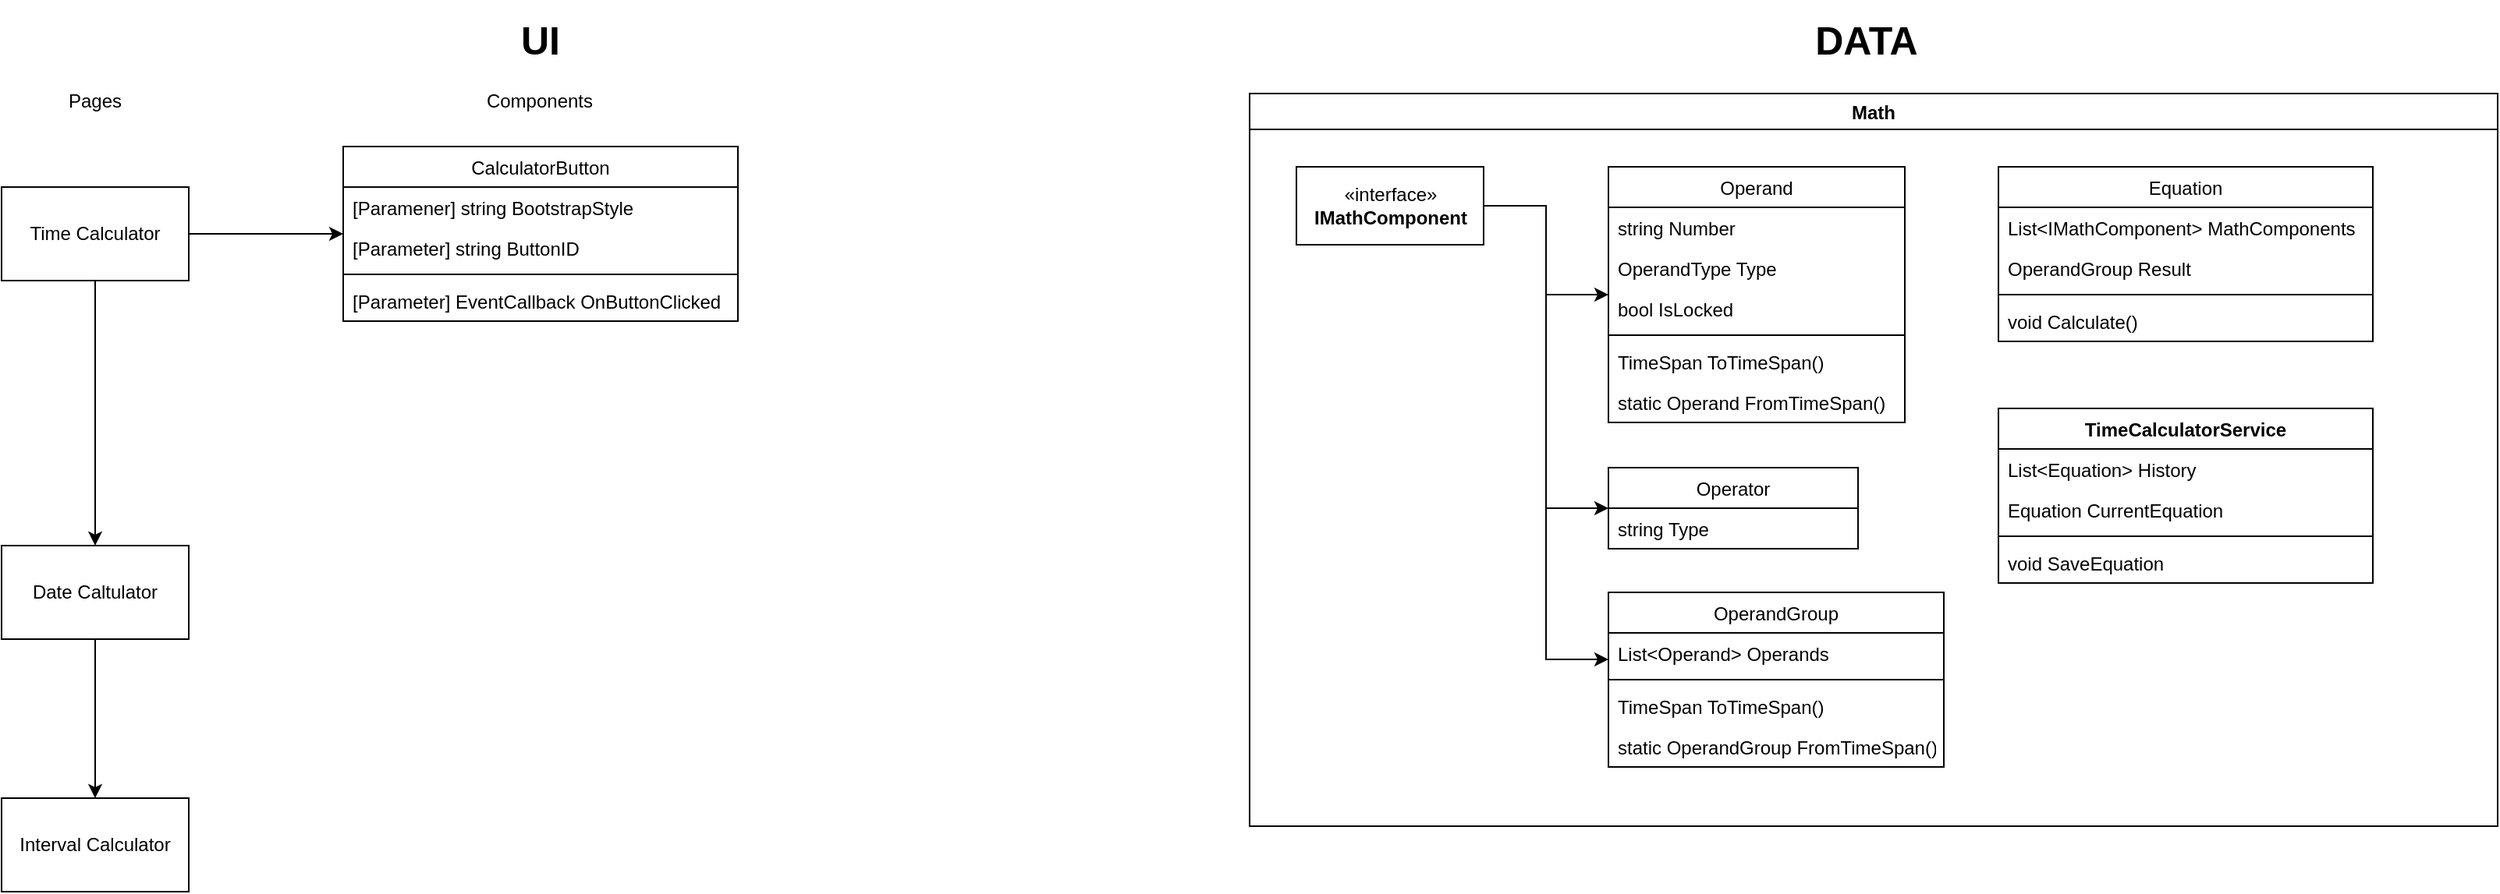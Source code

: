 <mxfile version="16.5.1" type="device"><diagram id="nuLKhgl6v0X1u-4a6uZK" name="Page-1"><mxGraphModel dx="918" dy="721" grid="1" gridSize="10" guides="1" tooltips="1" connect="1" arrows="1" fold="1" page="1" pageScale="1" pageWidth="850" pageHeight="1100" math="0" shadow="0"><root><mxCell id="0"/><mxCell id="1" parent="0"/><mxCell id="BvCzYZdFaMBOOPehewXq-2" value="&lt;b&gt;&lt;font style=&quot;font-size: 25px&quot;&gt;UI&lt;/font&gt;&lt;/b&gt;" style="text;html=1;strokeColor=none;fillColor=none;align=center;verticalAlign=middle;whiteSpace=wrap;rounded=0;" parent="1" vertex="1"><mxGeometry x="358" width="135" height="50" as="geometry"/></mxCell><mxCell id="BvCzYZdFaMBOOPehewXq-24" style="edgeStyle=orthogonalEdgeStyle;rounded=0;orthogonalLoop=1;jettySize=auto;html=1;fontSize=12;" parent="1" source="BvCzYZdFaMBOOPehewXq-4" target="BvCzYZdFaMBOOPehewXq-6" edge="1"><mxGeometry relative="1" as="geometry"/></mxCell><mxCell id="m-0SaGmZyCTNoPYXcpui-20" style="edgeStyle=orthogonalEdgeStyle;rounded=0;orthogonalLoop=1;jettySize=auto;html=1;" parent="1" source="BvCzYZdFaMBOOPehewXq-4" target="m-0SaGmZyCTNoPYXcpui-16" edge="1"><mxGeometry relative="1" as="geometry"/></mxCell><mxCell id="BvCzYZdFaMBOOPehewXq-4" value="Time Calculator" style="rounded=0;whiteSpace=wrap;html=1;fontSize=12;" parent="1" vertex="1"><mxGeometry x="80" y="120" width="120" height="60" as="geometry"/></mxCell><mxCell id="BvCzYZdFaMBOOPehewXq-5" value="Pages" style="text;html=1;strokeColor=none;fillColor=none;align=center;verticalAlign=middle;whiteSpace=wrap;rounded=0;fontSize=12;" parent="1" vertex="1"><mxGeometry x="110" y="50" width="60" height="30" as="geometry"/></mxCell><mxCell id="BvCzYZdFaMBOOPehewXq-25" style="edgeStyle=orthogonalEdgeStyle;rounded=0;orthogonalLoop=1;jettySize=auto;html=1;fontSize=12;" parent="1" source="BvCzYZdFaMBOOPehewXq-6" target="BvCzYZdFaMBOOPehewXq-7" edge="1"><mxGeometry relative="1" as="geometry"/></mxCell><mxCell id="BvCzYZdFaMBOOPehewXq-6" value="Date Caltulator" style="rounded=0;whiteSpace=wrap;html=1;fontSize=12;" parent="1" vertex="1"><mxGeometry x="80" y="350" width="120" height="60" as="geometry"/></mxCell><mxCell id="BvCzYZdFaMBOOPehewXq-7" value="Interval Calculator" style="rounded=0;whiteSpace=wrap;html=1;fontSize=12;" parent="1" vertex="1"><mxGeometry x="80" y="512" width="120" height="60" as="geometry"/></mxCell><mxCell id="BvCzYZdFaMBOOPehewXq-8" value="Components" style="text;html=1;strokeColor=none;fillColor=none;align=center;verticalAlign=middle;whiteSpace=wrap;rounded=0;fontSize=12;" parent="1" vertex="1"><mxGeometry x="380" y="50" width="90" height="30" as="geometry"/></mxCell><mxCell id="m-0SaGmZyCTNoPYXcpui-6" value="&lt;b&gt;&lt;font style=&quot;font-size: 25px&quot;&gt;DATA&lt;/font&gt;&lt;/b&gt;" style="text;html=1;strokeColor=none;fillColor=none;align=center;verticalAlign=middle;whiteSpace=wrap;rounded=0;" parent="1" vertex="1"><mxGeometry x="1208" width="135" height="50" as="geometry"/></mxCell><mxCell id="m-0SaGmZyCTNoPYXcpui-16" value="CalculatorButton" style="swimlane;fontStyle=0;childLayout=stackLayout;horizontal=1;startSize=26;fillColor=none;horizontalStack=0;resizeParent=1;resizeParentMax=0;resizeLast=0;collapsible=1;marginBottom=0;" parent="1" vertex="1"><mxGeometry x="299" y="94" width="253" height="112" as="geometry"/></mxCell><mxCell id="m-0SaGmZyCTNoPYXcpui-17" value="[Paramener] string BootstrapStyle" style="text;strokeColor=none;fillColor=none;align=left;verticalAlign=top;spacingLeft=4;spacingRight=4;overflow=hidden;rotatable=0;points=[[0,0.5],[1,0.5]];portConstraint=eastwest;" parent="m-0SaGmZyCTNoPYXcpui-16" vertex="1"><mxGeometry y="26" width="253" height="26" as="geometry"/></mxCell><mxCell id="m-0SaGmZyCTNoPYXcpui-18" value="[Parameter] string ButtonID" style="text;strokeColor=none;fillColor=none;align=left;verticalAlign=top;spacingLeft=4;spacingRight=4;overflow=hidden;rotatable=0;points=[[0,0.5],[1,0.5]];portConstraint=eastwest;" parent="m-0SaGmZyCTNoPYXcpui-16" vertex="1"><mxGeometry y="52" width="253" height="26" as="geometry"/></mxCell><mxCell id="m-0SaGmZyCTNoPYXcpui-28" value="" style="line;strokeWidth=1;fillColor=none;align=left;verticalAlign=middle;spacingTop=-1;spacingLeft=3;spacingRight=3;rotatable=0;labelPosition=right;points=[];portConstraint=eastwest;" parent="m-0SaGmZyCTNoPYXcpui-16" vertex="1"><mxGeometry y="78" width="253" height="8" as="geometry"/></mxCell><mxCell id="m-0SaGmZyCTNoPYXcpui-19" value="[Parameter] EventCallback OnButtonClicked" style="text;strokeColor=none;fillColor=none;align=left;verticalAlign=top;spacingLeft=4;spacingRight=4;overflow=hidden;rotatable=0;points=[[0,0.5],[1,0.5]];portConstraint=eastwest;" parent="m-0SaGmZyCTNoPYXcpui-16" vertex="1"><mxGeometry y="86" width="253" height="26" as="geometry"/></mxCell><mxCell id="m-0SaGmZyCTNoPYXcpui-29" value="Math" style="swimlane;" parent="1" vertex="1"><mxGeometry x="880" y="60" width="800" height="470" as="geometry"/></mxCell><mxCell id="m-0SaGmZyCTNoPYXcpui-1" value="Operand" style="swimlane;fontStyle=0;childLayout=stackLayout;horizontal=1;startSize=26;fillColor=none;horizontalStack=0;resizeParent=1;resizeParentMax=0;resizeLast=0;collapsible=1;marginBottom=0;fontSize=12;" parent="m-0SaGmZyCTNoPYXcpui-29" vertex="1"><mxGeometry x="230" y="47" width="190" height="164" as="geometry"/></mxCell><mxCell id="m-0SaGmZyCTNoPYXcpui-2" value="string Number" style="text;strokeColor=none;fillColor=none;align=left;verticalAlign=top;spacingLeft=4;spacingRight=4;overflow=hidden;rotatable=0;points=[[0,0.5],[1,0.5]];portConstraint=eastwest;fontSize=12;" parent="m-0SaGmZyCTNoPYXcpui-1" vertex="1"><mxGeometry y="26" width="190" height="26" as="geometry"/></mxCell><mxCell id="m-0SaGmZyCTNoPYXcpui-3" value="OperandType Type" style="text;strokeColor=none;fillColor=none;align=left;verticalAlign=top;spacingLeft=4;spacingRight=4;overflow=hidden;rotatable=0;points=[[0,0.5],[1,0.5]];portConstraint=eastwest;fontSize=12;" parent="m-0SaGmZyCTNoPYXcpui-1" vertex="1"><mxGeometry y="52" width="190" height="26" as="geometry"/></mxCell><mxCell id="m-0SaGmZyCTNoPYXcpui-27" value="bool IsLocked" style="text;strokeColor=none;fillColor=none;align=left;verticalAlign=top;spacingLeft=4;spacingRight=4;overflow=hidden;rotatable=0;points=[[0,0.5],[1,0.5]];portConstraint=eastwest;fontSize=12;" parent="m-0SaGmZyCTNoPYXcpui-1" vertex="1"><mxGeometry y="78" width="190" height="26" as="geometry"/></mxCell><mxCell id="m-0SaGmZyCTNoPYXcpui-4" value="" style="line;strokeWidth=1;fillColor=none;align=left;verticalAlign=middle;spacingTop=-1;spacingLeft=3;spacingRight=3;rotatable=0;labelPosition=right;points=[];portConstraint=eastwest;fontSize=12;" parent="m-0SaGmZyCTNoPYXcpui-1" vertex="1"><mxGeometry y="104" width="190" height="8" as="geometry"/></mxCell><mxCell id="m-0SaGmZyCTNoPYXcpui-5" value="TimeSpan ToTimeSpan()" style="text;strokeColor=none;fillColor=none;align=left;verticalAlign=top;spacingLeft=4;spacingRight=4;overflow=hidden;rotatable=0;points=[[0,0.5],[1,0.5]];portConstraint=eastwest;fontSize=12;" parent="m-0SaGmZyCTNoPYXcpui-1" vertex="1"><mxGeometry y="112" width="190" height="26" as="geometry"/></mxCell><mxCell id="0SsIG1NWpdIMN_EQ3DvR-1" value="static Operand FromTimeSpan()" style="text;strokeColor=none;fillColor=none;align=left;verticalAlign=top;spacingLeft=4;spacingRight=4;overflow=hidden;rotatable=0;points=[[0,0.5],[1,0.5]];portConstraint=eastwest;fontSize=12;" vertex="1" parent="m-0SaGmZyCTNoPYXcpui-1"><mxGeometry y="138" width="190" height="26" as="geometry"/></mxCell><mxCell id="m-0SaGmZyCTNoPYXcpui-8" style="edgeStyle=orthogonalEdgeStyle;rounded=0;orthogonalLoop=1;jettySize=auto;html=1;" parent="m-0SaGmZyCTNoPYXcpui-29" source="m-0SaGmZyCTNoPYXcpui-7" target="m-0SaGmZyCTNoPYXcpui-1" edge="1"><mxGeometry relative="1" as="geometry"><Array as="points"><mxPoint x="190" y="72"/><mxPoint x="190" y="129"/></Array></mxGeometry></mxCell><mxCell id="m-0SaGmZyCTNoPYXcpui-7" value="«interface»&lt;br&gt;&lt;b&gt;IMathComponent&lt;/b&gt;" style="html=1;" parent="m-0SaGmZyCTNoPYXcpui-29" vertex="1"><mxGeometry x="30" y="47" width="120" height="50" as="geometry"/></mxCell><mxCell id="m-0SaGmZyCTNoPYXcpui-9" value="Operator" style="swimlane;fontStyle=0;childLayout=stackLayout;horizontal=1;startSize=26;fillColor=none;horizontalStack=0;resizeParent=1;resizeParentMax=0;resizeLast=0;collapsible=1;marginBottom=0;fontSize=12;" parent="m-0SaGmZyCTNoPYXcpui-29" vertex="1"><mxGeometry x="230" y="240" width="160" height="52" as="geometry"/></mxCell><mxCell id="m-0SaGmZyCTNoPYXcpui-11" value="string Type" style="text;strokeColor=none;fillColor=none;align=left;verticalAlign=top;spacingLeft=4;spacingRight=4;overflow=hidden;rotatable=0;points=[[0,0.5],[1,0.5]];portConstraint=eastwest;fontSize=12;" parent="m-0SaGmZyCTNoPYXcpui-9" vertex="1"><mxGeometry y="26" width="160" height="26" as="geometry"/></mxCell><mxCell id="m-0SaGmZyCTNoPYXcpui-14" style="edgeStyle=orthogonalEdgeStyle;rounded=0;orthogonalLoop=1;jettySize=auto;html=1;" parent="m-0SaGmZyCTNoPYXcpui-29" source="m-0SaGmZyCTNoPYXcpui-7" target="m-0SaGmZyCTNoPYXcpui-9" edge="1"><mxGeometry relative="1" as="geometry"><Array as="points"><mxPoint x="190" y="72"/><mxPoint x="190" y="266"/></Array></mxGeometry></mxCell><mxCell id="m-0SaGmZyCTNoPYXcpui-21" value="OperandGroup" style="swimlane;fontStyle=0;childLayout=stackLayout;horizontal=1;startSize=26;fillColor=none;horizontalStack=0;resizeParent=1;resizeParentMax=0;resizeLast=0;collapsible=1;marginBottom=0;fontSize=12;" parent="m-0SaGmZyCTNoPYXcpui-29" vertex="1"><mxGeometry x="230" y="320" width="215" height="112" as="geometry"/></mxCell><mxCell id="m-0SaGmZyCTNoPYXcpui-22" value="List&lt;Operand&gt; Operands" style="text;strokeColor=none;fillColor=none;align=left;verticalAlign=top;spacingLeft=4;spacingRight=4;overflow=hidden;rotatable=0;points=[[0,0.5],[1,0.5]];portConstraint=eastwest;fontSize=12;" parent="m-0SaGmZyCTNoPYXcpui-21" vertex="1"><mxGeometry y="26" width="215" height="26" as="geometry"/></mxCell><mxCell id="m-0SaGmZyCTNoPYXcpui-24" value="" style="line;strokeWidth=1;fillColor=none;align=left;verticalAlign=middle;spacingTop=-1;spacingLeft=3;spacingRight=3;rotatable=0;labelPosition=right;points=[];portConstraint=eastwest;fontSize=12;" parent="m-0SaGmZyCTNoPYXcpui-21" vertex="1"><mxGeometry y="52" width="215" height="8" as="geometry"/></mxCell><mxCell id="m-0SaGmZyCTNoPYXcpui-25" value="TimeSpan ToTimeSpan()" style="text;strokeColor=none;fillColor=none;align=left;verticalAlign=top;spacingLeft=4;spacingRight=4;overflow=hidden;rotatable=0;points=[[0,0.5],[1,0.5]];portConstraint=eastwest;fontSize=12;" parent="m-0SaGmZyCTNoPYXcpui-21" vertex="1"><mxGeometry y="60" width="215" height="26" as="geometry"/></mxCell><mxCell id="0SsIG1NWpdIMN_EQ3DvR-2" value="static OperandGroup FromTimeSpan()" style="text;strokeColor=none;fillColor=none;align=left;verticalAlign=top;spacingLeft=4;spacingRight=4;overflow=hidden;rotatable=0;points=[[0,0.5],[1,0.5]];portConstraint=eastwest;fontSize=12;" vertex="1" parent="m-0SaGmZyCTNoPYXcpui-21"><mxGeometry y="86" width="215" height="26" as="geometry"/></mxCell><mxCell id="m-0SaGmZyCTNoPYXcpui-26" style="edgeStyle=orthogonalEdgeStyle;rounded=0;orthogonalLoop=1;jettySize=auto;html=1;" parent="m-0SaGmZyCTNoPYXcpui-29" source="m-0SaGmZyCTNoPYXcpui-7" target="m-0SaGmZyCTNoPYXcpui-21" edge="1"><mxGeometry relative="1" as="geometry"><Array as="points"><mxPoint x="190" y="72"/><mxPoint x="190" y="363"/></Array></mxGeometry></mxCell><mxCell id="0SsIG1NWpdIMN_EQ3DvR-7" value="Equation" style="swimlane;fontStyle=0;childLayout=stackLayout;horizontal=1;startSize=26;fillColor=none;horizontalStack=0;resizeParent=1;resizeParentMax=0;resizeLast=0;collapsible=1;marginBottom=0;" vertex="1" parent="m-0SaGmZyCTNoPYXcpui-29"><mxGeometry x="480" y="47" width="240" height="112" as="geometry"/></mxCell><mxCell id="0SsIG1NWpdIMN_EQ3DvR-8" value="List&lt;IMathComponent&gt; MathComponents" style="text;strokeColor=none;fillColor=none;align=left;verticalAlign=top;spacingLeft=4;spacingRight=4;overflow=hidden;rotatable=0;points=[[0,0.5],[1,0.5]];portConstraint=eastwest;" vertex="1" parent="0SsIG1NWpdIMN_EQ3DvR-7"><mxGeometry y="26" width="240" height="26" as="geometry"/></mxCell><mxCell id="0SsIG1NWpdIMN_EQ3DvR-9" value="OperandGroup Result" style="text;strokeColor=none;fillColor=none;align=left;verticalAlign=top;spacingLeft=4;spacingRight=4;overflow=hidden;rotatable=0;points=[[0,0.5],[1,0.5]];portConstraint=eastwest;" vertex="1" parent="0SsIG1NWpdIMN_EQ3DvR-7"><mxGeometry y="52" width="240" height="26" as="geometry"/></mxCell><mxCell id="0SsIG1NWpdIMN_EQ3DvR-11" value="" style="line;strokeWidth=1;fillColor=none;align=left;verticalAlign=middle;spacingTop=-1;spacingLeft=3;spacingRight=3;rotatable=0;labelPosition=right;points=[];portConstraint=eastwest;" vertex="1" parent="0SsIG1NWpdIMN_EQ3DvR-7"><mxGeometry y="78" width="240" height="8" as="geometry"/></mxCell><mxCell id="0SsIG1NWpdIMN_EQ3DvR-10" value="void Calculate()" style="text;strokeColor=none;fillColor=none;align=left;verticalAlign=top;spacingLeft=4;spacingRight=4;overflow=hidden;rotatable=0;points=[[0,0.5],[1,0.5]];portConstraint=eastwest;" vertex="1" parent="0SsIG1NWpdIMN_EQ3DvR-7"><mxGeometry y="86" width="240" height="26" as="geometry"/></mxCell><mxCell id="0SsIG1NWpdIMN_EQ3DvR-12" value="TimeCalculatorService" style="swimlane;fontStyle=1;align=center;verticalAlign=top;childLayout=stackLayout;horizontal=1;startSize=26;horizontalStack=0;resizeParent=1;resizeParentMax=0;resizeLast=0;collapsible=1;marginBottom=0;" vertex="1" parent="m-0SaGmZyCTNoPYXcpui-29"><mxGeometry x="480" y="202" width="240" height="112" as="geometry"/></mxCell><mxCell id="0SsIG1NWpdIMN_EQ3DvR-13" value="List&lt;Equation&gt; History" style="text;strokeColor=none;fillColor=none;align=left;verticalAlign=top;spacingLeft=4;spacingRight=4;overflow=hidden;rotatable=0;points=[[0,0.5],[1,0.5]];portConstraint=eastwest;" vertex="1" parent="0SsIG1NWpdIMN_EQ3DvR-12"><mxGeometry y="26" width="240" height="26" as="geometry"/></mxCell><mxCell id="0SsIG1NWpdIMN_EQ3DvR-16" value="Equation CurrentEquation" style="text;strokeColor=none;fillColor=none;align=left;verticalAlign=top;spacingLeft=4;spacingRight=4;overflow=hidden;rotatable=0;points=[[0,0.5],[1,0.5]];portConstraint=eastwest;" vertex="1" parent="0SsIG1NWpdIMN_EQ3DvR-12"><mxGeometry y="52" width="240" height="26" as="geometry"/></mxCell><mxCell id="0SsIG1NWpdIMN_EQ3DvR-14" value="" style="line;strokeWidth=1;fillColor=none;align=left;verticalAlign=middle;spacingTop=-1;spacingLeft=3;spacingRight=3;rotatable=0;labelPosition=right;points=[];portConstraint=eastwest;" vertex="1" parent="0SsIG1NWpdIMN_EQ3DvR-12"><mxGeometry y="78" width="240" height="8" as="geometry"/></mxCell><mxCell id="0SsIG1NWpdIMN_EQ3DvR-15" value="void SaveEquation" style="text;strokeColor=none;fillColor=none;align=left;verticalAlign=top;spacingLeft=4;spacingRight=4;overflow=hidden;rotatable=0;points=[[0,0.5],[1,0.5]];portConstraint=eastwest;" vertex="1" parent="0SsIG1NWpdIMN_EQ3DvR-12"><mxGeometry y="86" width="240" height="26" as="geometry"/></mxCell></root></mxGraphModel></diagram></mxfile>